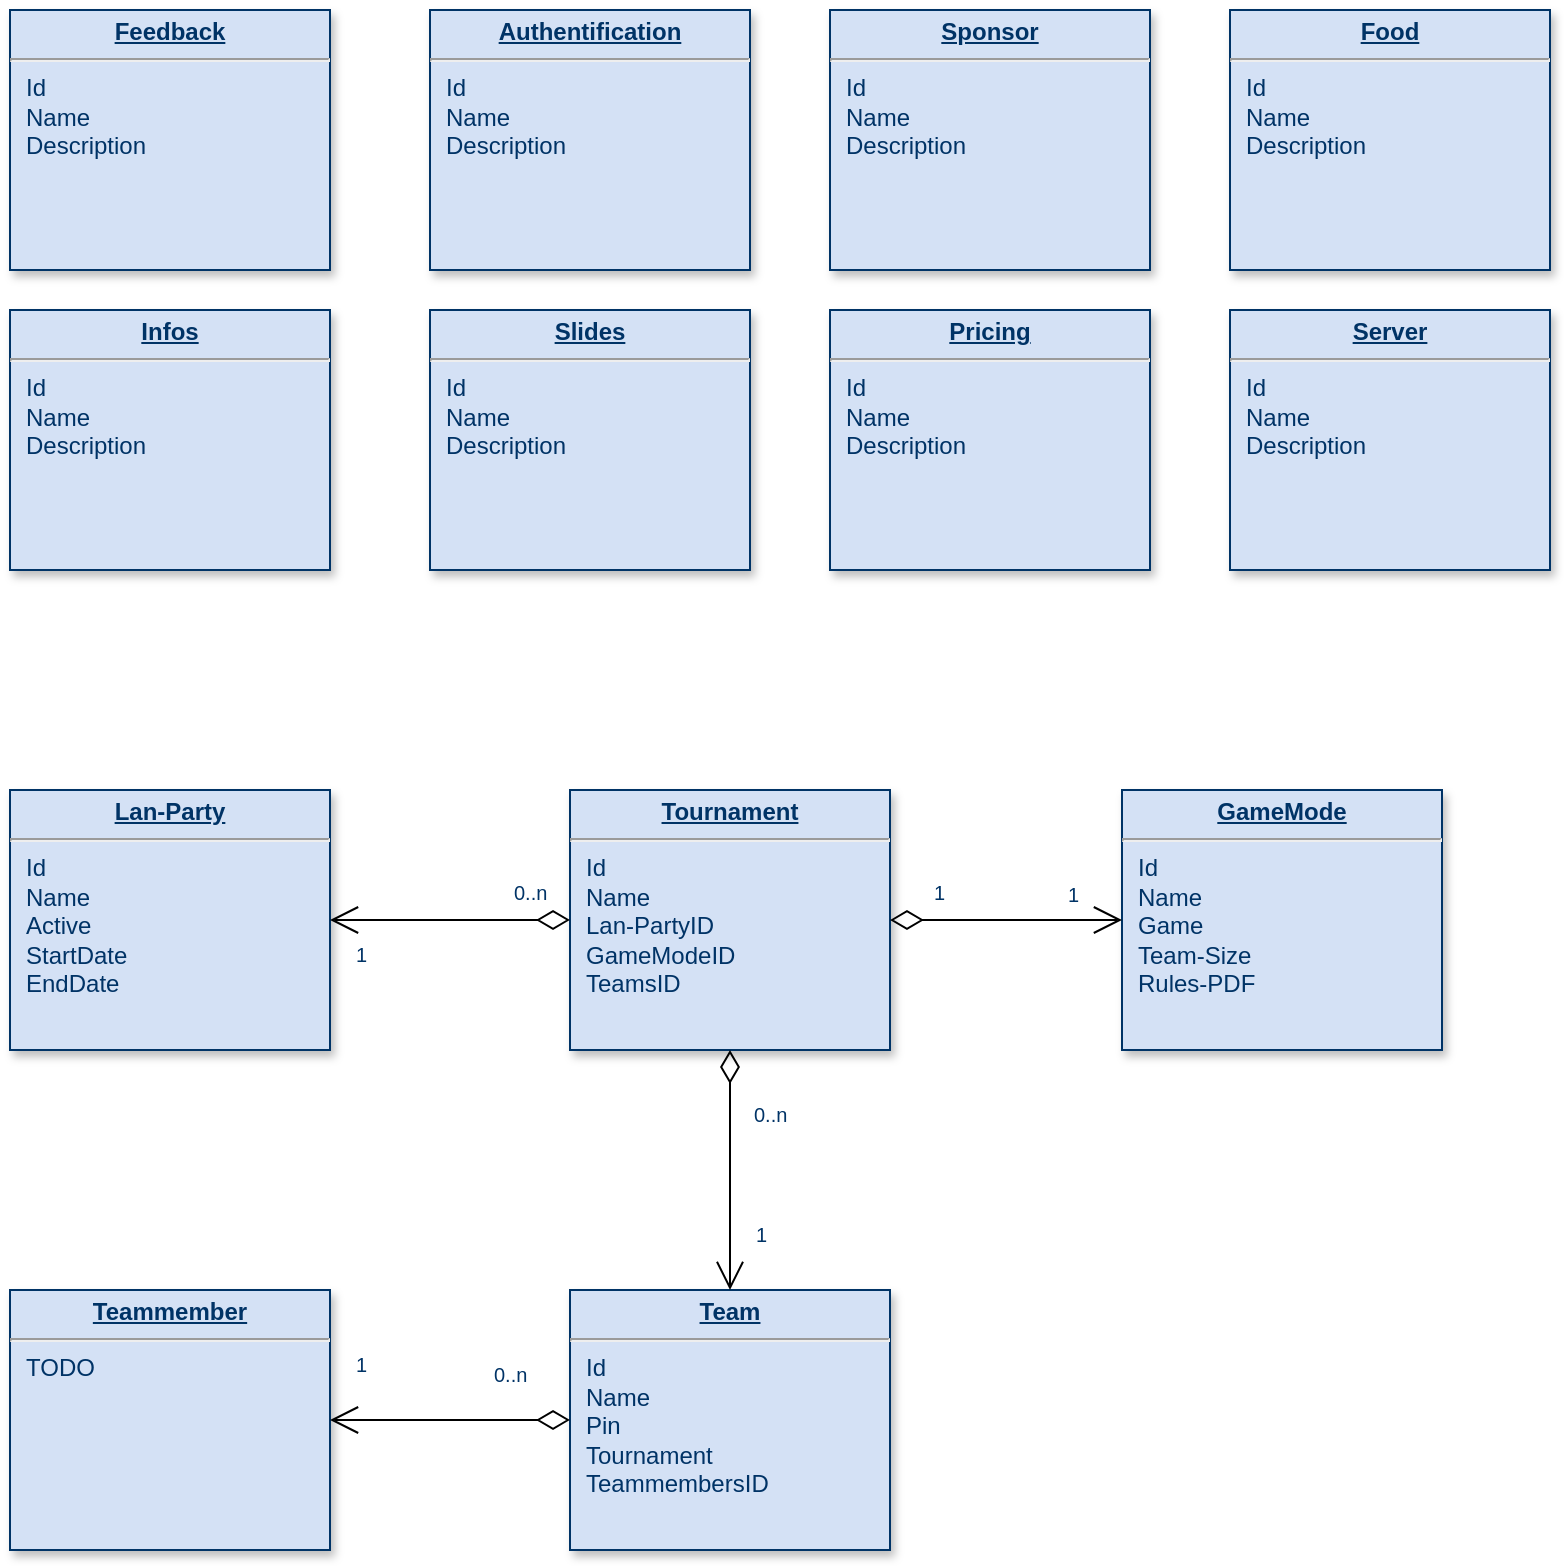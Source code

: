 <mxfile version="12.9.3" type="device"><diagram name="Page-1" id="efa7a0a1-bf9b-a30e-e6df-94a7791c09e9"><mxGraphModel dx="1185" dy="654" grid="1" gridSize="10" guides="1" tooltips="1" connect="1" arrows="1" fold="1" page="1" pageScale="1" pageWidth="826" pageHeight="1169" background="#ffffff" math="0" shadow="0"><root><mxCell id="0"/><mxCell id="1" parent="0"/><mxCell id="v9dchvGxDrkRprO_TwVT-114" value="&lt;p style=&quot;margin: 0px ; margin-top: 4px ; text-align: center ; text-decoration: underline&quot;&gt;&lt;strong&gt;Tournament&lt;/strong&gt;&lt;/p&gt;&lt;hr&gt;&lt;p style=&quot;margin: 0px ; margin-left: 8px&quot;&gt;Id&lt;/p&gt;&lt;p style=&quot;margin: 0px ; margin-left: 8px&quot;&gt;Name&lt;/p&gt;&lt;p style=&quot;margin: 0px ; margin-left: 8px&quot;&gt;&lt;span&gt;Lan-PartyID&lt;/span&gt;&lt;br&gt;&lt;/p&gt;&lt;p style=&quot;margin: 0px ; margin-left: 8px&quot;&gt;&lt;span&gt;GameModeID&lt;/span&gt;&lt;/p&gt;&lt;p style=&quot;margin: 0px ; margin-left: 8px&quot;&gt;&lt;span&gt;TeamsID&lt;/span&gt;&lt;/p&gt;" style="verticalAlign=top;align=left;overflow=fill;fontSize=12;fontFamily=Helvetica;html=1;strokeColor=#003366;shadow=1;fillColor=#D4E1F5;fontColor=#003366" vertex="1" parent="1"><mxGeometry x="390" y="1250" width="160" height="130" as="geometry"/></mxCell><mxCell id="v9dchvGxDrkRprO_TwVT-115" value="&lt;p style=&quot;margin: 0px ; margin-top: 4px ; text-align: center ; text-decoration: underline&quot;&gt;&lt;b&gt;Lan-Party&lt;/b&gt;&lt;/p&gt;&lt;hr&gt;&lt;p style=&quot;margin: 0px ; margin-left: 8px&quot;&gt;Id&lt;/p&gt;&lt;p style=&quot;margin: 0px ; margin-left: 8px&quot;&gt;Name&lt;/p&gt;&lt;p style=&quot;margin: 0px ; margin-left: 8px&quot;&gt;Active&lt;/p&gt;&lt;p style=&quot;margin: 0px ; margin-left: 8px&quot;&gt;&lt;span&gt;StartDate&lt;/span&gt;&lt;br&gt;&lt;/p&gt;&lt;p style=&quot;margin: 0px ; margin-left: 8px&quot;&gt;EndDate&lt;/p&gt;&lt;p style=&quot;margin: 0px ; margin-left: 8px&quot;&gt;&lt;br&gt;&lt;/p&gt;" style="verticalAlign=top;align=left;overflow=fill;fontSize=12;fontFamily=Helvetica;html=1;strokeColor=#003366;shadow=1;fillColor=#D4E1F5;fontColor=#003366" vertex="1" parent="1"><mxGeometry x="110" y="1250" width="160" height="130" as="geometry"/></mxCell><mxCell id="v9dchvGxDrkRprO_TwVT-116" value="" style="endArrow=open;endSize=12;startArrow=diamondThin;startSize=14;startFill=0;edgeStyle=orthogonalEdgeStyle;entryX=1;entryY=0.5;rounded=0;entryDx=0;entryDy=0;exitX=0;exitY=0.5;exitDx=0;exitDy=0;" edge="1" parent="1" source="v9dchvGxDrkRprO_TwVT-114" target="v9dchvGxDrkRprO_TwVT-115"><mxGeometry x="178.26" y="1149.2" as="geometry"><mxPoint x="278.9" y="1255.36" as="sourcePoint"/><mxPoint x="389.98" y="1061.16" as="targetPoint"/></mxGeometry></mxCell><mxCell id="v9dchvGxDrkRprO_TwVT-117" value="0..n" style="resizable=0;align=left;verticalAlign=top;labelBackgroundColor=#ffffff;fontSize=10;strokeColor=#003366;shadow=1;fillColor=#D4E1F5;fontColor=#003366" connectable="0" vertex="1" parent="v9dchvGxDrkRprO_TwVT-116"><mxGeometry x="-1" relative="1" as="geometry"><mxPoint x="-30" y="-26.16" as="offset"/></mxGeometry></mxCell><mxCell id="v9dchvGxDrkRprO_TwVT-118" value="1" style="resizable=0;align=right;verticalAlign=top;labelBackgroundColor=#ffffff;fontSize=10;strokeColor=#003366;shadow=1;fillColor=#D4E1F5;fontColor=#003366" connectable="0" vertex="1" parent="v9dchvGxDrkRprO_TwVT-116"><mxGeometry x="1" relative="1" as="geometry"><mxPoint x="20.0" y="5" as="offset"/></mxGeometry></mxCell><mxCell id="v9dchvGxDrkRprO_TwVT-119" value="&lt;p style=&quot;margin: 0px ; margin-top: 4px ; text-align: center ; text-decoration: underline&quot;&gt;&lt;strong&gt;GameMode&lt;/strong&gt;&lt;/p&gt;&lt;hr&gt;&lt;p style=&quot;margin: 0px ; margin-left: 8px&quot;&gt;Id&lt;/p&gt;&lt;p style=&quot;margin: 0px ; margin-left: 8px&quot;&gt;Name&lt;/p&gt;&lt;p style=&quot;margin: 0px ; margin-left: 8px&quot;&gt;Game&lt;/p&gt;&lt;p style=&quot;margin: 0px ; margin-left: 8px&quot;&gt;&lt;span&gt;Team-Size&lt;/span&gt;&lt;br&gt;&lt;/p&gt;&lt;p style=&quot;margin: 0px ; margin-left: 8px&quot;&gt;&lt;span&gt;Rules-PDF&lt;/span&gt;&lt;/p&gt;&lt;p style=&quot;margin: 0px ; margin-left: 8px&quot;&gt;&lt;br&gt;&lt;/p&gt;" style="verticalAlign=top;align=left;overflow=fill;fontSize=12;fontFamily=Helvetica;html=1;strokeColor=#003366;shadow=1;fillColor=#D4E1F5;fontColor=#003366" vertex="1" parent="1"><mxGeometry x="666" y="1250" width="160" height="130" as="geometry"/></mxCell><mxCell id="v9dchvGxDrkRprO_TwVT-120" value="" style="endArrow=open;endSize=12;startArrow=diamondThin;startSize=14;startFill=0;edgeStyle=orthogonalEdgeStyle;entryX=0;entryY=0.5;rounded=0;entryDx=0;entryDy=0;exitX=1;exitY=0.5;exitDx=0;exitDy=0;" edge="1" parent="1" source="v9dchvGxDrkRprO_TwVT-114" target="v9dchvGxDrkRprO_TwVT-119"><mxGeometry x="498.26" y="1159.2" as="geometry"><mxPoint x="710" y="1325" as="sourcePoint"/><mxPoint x="580" y="1325" as="targetPoint"/></mxGeometry></mxCell><mxCell id="v9dchvGxDrkRprO_TwVT-121" value="1" style="resizable=0;align=left;verticalAlign=top;labelBackgroundColor=#ffffff;fontSize=10;strokeColor=#003366;shadow=1;fillColor=#D4E1F5;fontColor=#003366" connectable="0" vertex="1" parent="v9dchvGxDrkRprO_TwVT-120"><mxGeometry x="-1" relative="1" as="geometry"><mxPoint x="20" y="-26.16" as="offset"/></mxGeometry></mxCell><mxCell id="v9dchvGxDrkRprO_TwVT-122" value="1" style="resizable=0;align=right;verticalAlign=top;labelBackgroundColor=#ffffff;fontSize=10;strokeColor=#003366;shadow=1;fillColor=#D4E1F5;fontColor=#003366" connectable="0" vertex="1" parent="v9dchvGxDrkRprO_TwVT-120"><mxGeometry x="1" relative="1" as="geometry"><mxPoint x="-20.0" y="-25" as="offset"/></mxGeometry></mxCell><mxCell id="v9dchvGxDrkRprO_TwVT-123" value="&lt;p style=&quot;margin: 0px ; margin-top: 4px ; text-align: center ; text-decoration: underline&quot;&gt;&lt;strong&gt;Team&lt;/strong&gt;&lt;/p&gt;&lt;hr&gt;&lt;p style=&quot;margin: 0px ; margin-left: 8px&quot;&gt;Id&lt;/p&gt;&lt;p style=&quot;margin: 0px ; margin-left: 8px&quot;&gt;Name&lt;/p&gt;&lt;p style=&quot;margin: 0px ; margin-left: 8px&quot;&gt;Pin&lt;/p&gt;&lt;p style=&quot;margin: 0px ; margin-left: 8px&quot;&gt;&lt;span&gt;Tournament&lt;/span&gt;&lt;/p&gt;&lt;p style=&quot;margin: 0px ; margin-left: 8px&quot;&gt;&lt;span&gt;TeammembersID&lt;/span&gt;&lt;/p&gt;" style="verticalAlign=top;align=left;overflow=fill;fontSize=12;fontFamily=Helvetica;html=1;strokeColor=#003366;shadow=1;fillColor=#D4E1F5;fontColor=#003366" vertex="1" parent="1"><mxGeometry x="390" y="1500" width="160" height="130" as="geometry"/></mxCell><mxCell id="v9dchvGxDrkRprO_TwVT-124" value="&lt;p style=&quot;margin: 0px ; margin-top: 4px ; text-align: center ; text-decoration: underline&quot;&gt;&lt;strong&gt;Teammember&lt;/strong&gt;&lt;/p&gt;&lt;hr&gt;&lt;p style=&quot;margin: 0px ; margin-left: 8px&quot;&gt;TODO&lt;/p&gt;" style="verticalAlign=top;align=left;overflow=fill;fontSize=12;fontFamily=Helvetica;html=1;strokeColor=#003366;shadow=1;fillColor=#D4E1F5;fontColor=#003366" vertex="1" parent="1"><mxGeometry x="110" y="1500" width="160" height="130" as="geometry"/></mxCell><mxCell id="v9dchvGxDrkRprO_TwVT-125" value="" style="endArrow=open;endSize=12;startArrow=diamondThin;startSize=14;startFill=0;edgeStyle=orthogonalEdgeStyle;entryX=0.5;entryY=0;rounded=0;entryDx=0;entryDy=0;exitX=0.5;exitY=1;exitDx=0;exitDy=0;" edge="1" parent="1" source="v9dchvGxDrkRprO_TwVT-114" target="v9dchvGxDrkRprO_TwVT-123"><mxGeometry x="238.26" y="1274.2" as="geometry"><mxPoint x="450" y="1440" as="sourcePoint"/><mxPoint x="330" y="1440" as="targetPoint"/></mxGeometry></mxCell><mxCell id="v9dchvGxDrkRprO_TwVT-126" value="0..n" style="resizable=0;align=left;verticalAlign=top;labelBackgroundColor=#ffffff;fontSize=10;strokeColor=#003366;shadow=1;fillColor=#D4E1F5;fontColor=#003366" connectable="0" vertex="1" parent="v9dchvGxDrkRprO_TwVT-125"><mxGeometry x="-1" relative="1" as="geometry"><mxPoint x="10" y="20.0" as="offset"/></mxGeometry></mxCell><mxCell id="v9dchvGxDrkRprO_TwVT-127" value="1" style="resizable=0;align=right;verticalAlign=top;labelBackgroundColor=#ffffff;fontSize=10;strokeColor=#003366;shadow=1;fillColor=#D4E1F5;fontColor=#003366" connectable="0" vertex="1" parent="v9dchvGxDrkRprO_TwVT-125"><mxGeometry x="1" relative="1" as="geometry"><mxPoint x="20.0" y="-40" as="offset"/></mxGeometry></mxCell><mxCell id="v9dchvGxDrkRprO_TwVT-128" value="" style="endArrow=open;endSize=12;startArrow=diamondThin;startSize=14;startFill=0;edgeStyle=orthogonalEdgeStyle;entryX=1;entryY=0.5;rounded=0;entryDx=0;entryDy=0;exitX=0;exitY=0.5;exitDx=0;exitDy=0;" edge="1" parent="1" source="v9dchvGxDrkRprO_TwVT-123" target="v9dchvGxDrkRprO_TwVT-124"><mxGeometry x="98.26" y="1394.2" as="geometry"><mxPoint x="330" y="1500" as="sourcePoint"/><mxPoint x="330" y="1620" as="targetPoint"/></mxGeometry></mxCell><mxCell id="v9dchvGxDrkRprO_TwVT-129" value="0..n" style="resizable=0;align=left;verticalAlign=top;labelBackgroundColor=#ffffff;fontSize=10;strokeColor=#003366;shadow=1;fillColor=#D4E1F5;fontColor=#003366" connectable="0" vertex="1" parent="v9dchvGxDrkRprO_TwVT-128"><mxGeometry x="-1" relative="1" as="geometry"><mxPoint x="-40" y="-35.0" as="offset"/></mxGeometry></mxCell><mxCell id="v9dchvGxDrkRprO_TwVT-130" value="1" style="resizable=0;align=right;verticalAlign=top;labelBackgroundColor=#ffffff;fontSize=10;strokeColor=#003366;shadow=1;fillColor=#D4E1F5;fontColor=#003366" connectable="0" vertex="1" parent="v9dchvGxDrkRprO_TwVT-128"><mxGeometry x="1" relative="1" as="geometry"><mxPoint x="20.0" y="-40" as="offset"/></mxGeometry></mxCell><mxCell id="v9dchvGxDrkRprO_TwVT-131" value="&lt;p style=&quot;margin: 0px ; margin-top: 4px ; text-align: center ; text-decoration: underline&quot;&gt;&lt;b&gt;Infos&lt;/b&gt;&lt;/p&gt;&lt;hr&gt;&lt;p style=&quot;margin: 0px ; margin-left: 8px&quot;&gt;Id&lt;/p&gt;&lt;p style=&quot;margin: 0px ; margin-left: 8px&quot;&gt;Name&lt;/p&gt;&lt;p style=&quot;margin: 0px ; margin-left: 8px&quot;&gt;Description&lt;/p&gt;" style="verticalAlign=top;align=left;overflow=fill;fontSize=12;fontFamily=Helvetica;html=1;strokeColor=#003366;shadow=1;fillColor=#D4E1F5;fontColor=#003366" vertex="1" parent="1"><mxGeometry x="110" y="1010" width="160" height="130" as="geometry"/></mxCell><mxCell id="v9dchvGxDrkRprO_TwVT-132" value="&lt;p style=&quot;margin: 0px ; margin-top: 4px ; text-align: center ; text-decoration: underline&quot;&gt;&lt;b&gt;Slides&lt;/b&gt;&lt;/p&gt;&lt;hr&gt;&lt;p style=&quot;margin: 0px ; margin-left: 8px&quot;&gt;Id&lt;/p&gt;&lt;p style=&quot;margin: 0px ; margin-left: 8px&quot;&gt;Name&lt;/p&gt;&lt;p style=&quot;margin: 0px ; margin-left: 8px&quot;&gt;Description&lt;/p&gt;" style="verticalAlign=top;align=left;overflow=fill;fontSize=12;fontFamily=Helvetica;html=1;strokeColor=#003366;shadow=1;fillColor=#D4E1F5;fontColor=#003366" vertex="1" parent="1"><mxGeometry x="320" y="1010" width="160" height="130" as="geometry"/></mxCell><mxCell id="v9dchvGxDrkRprO_TwVT-133" value="&lt;p style=&quot;margin: 0px ; margin-top: 4px ; text-align: center ; text-decoration: underline&quot;&gt;&lt;b&gt;Pricing&lt;/b&gt;&lt;/p&gt;&lt;hr&gt;&lt;p style=&quot;margin: 0px ; margin-left: 8px&quot;&gt;Id&lt;/p&gt;&lt;p style=&quot;margin: 0px ; margin-left: 8px&quot;&gt;Name&lt;/p&gt;&lt;p style=&quot;margin: 0px ; margin-left: 8px&quot;&gt;Description&lt;/p&gt;" style="verticalAlign=top;align=left;overflow=fill;fontSize=12;fontFamily=Helvetica;html=1;strokeColor=#003366;shadow=1;fillColor=#D4E1F5;fontColor=#003366" vertex="1" parent="1"><mxGeometry x="520" y="1010" width="160" height="130" as="geometry"/></mxCell><mxCell id="v9dchvGxDrkRprO_TwVT-134" value="&lt;p style=&quot;margin: 0px ; margin-top: 4px ; text-align: center ; text-decoration: underline&quot;&gt;&lt;b&gt;Server&lt;/b&gt;&lt;/p&gt;&lt;hr&gt;&lt;p style=&quot;margin: 0px ; margin-left: 8px&quot;&gt;Id&lt;/p&gt;&lt;p style=&quot;margin: 0px ; margin-left: 8px&quot;&gt;Name&lt;/p&gt;&lt;p style=&quot;margin: 0px ; margin-left: 8px&quot;&gt;Description&lt;/p&gt;" style="verticalAlign=top;align=left;overflow=fill;fontSize=12;fontFamily=Helvetica;html=1;strokeColor=#003366;shadow=1;fillColor=#D4E1F5;fontColor=#003366" vertex="1" parent="1"><mxGeometry x="720" y="1010" width="160" height="130" as="geometry"/></mxCell><mxCell id="v9dchvGxDrkRprO_TwVT-135" value="&lt;p style=&quot;margin: 0px ; margin-top: 4px ; text-align: center ; text-decoration: underline&quot;&gt;&lt;b&gt;Food&lt;/b&gt;&lt;/p&gt;&lt;hr&gt;&lt;p style=&quot;margin: 0px ; margin-left: 8px&quot;&gt;Id&lt;/p&gt;&lt;p style=&quot;margin: 0px ; margin-left: 8px&quot;&gt;Name&lt;/p&gt;&lt;p style=&quot;margin: 0px ; margin-left: 8px&quot;&gt;Description&lt;/p&gt;" style="verticalAlign=top;align=left;overflow=fill;fontSize=12;fontFamily=Helvetica;html=1;strokeColor=#003366;shadow=1;fillColor=#D4E1F5;fontColor=#003366" vertex="1" parent="1"><mxGeometry x="720" y="860" width="160" height="130" as="geometry"/></mxCell><mxCell id="v9dchvGxDrkRprO_TwVT-136" value="&lt;p style=&quot;margin: 0px ; margin-top: 4px ; text-align: center ; text-decoration: underline&quot;&gt;&lt;b&gt;Sponsor&lt;/b&gt;&lt;/p&gt;&lt;hr&gt;&lt;p style=&quot;margin: 0px ; margin-left: 8px&quot;&gt;Id&lt;/p&gt;&lt;p style=&quot;margin: 0px ; margin-left: 8px&quot;&gt;Name&lt;/p&gt;&lt;p style=&quot;margin: 0px ; margin-left: 8px&quot;&gt;Description&lt;/p&gt;" style="verticalAlign=top;align=left;overflow=fill;fontSize=12;fontFamily=Helvetica;html=1;strokeColor=#003366;shadow=1;fillColor=#D4E1F5;fontColor=#003366" vertex="1" parent="1"><mxGeometry x="520" y="860" width="160" height="130" as="geometry"/></mxCell><mxCell id="v9dchvGxDrkRprO_TwVT-137" value="&lt;p style=&quot;margin: 0px ; margin-top: 4px ; text-align: center ; text-decoration: underline&quot;&gt;&lt;b&gt;Authentification&lt;/b&gt;&lt;/p&gt;&lt;hr&gt;&lt;p style=&quot;margin: 0px ; margin-left: 8px&quot;&gt;Id&lt;/p&gt;&lt;p style=&quot;margin: 0px ; margin-left: 8px&quot;&gt;Name&lt;/p&gt;&lt;p style=&quot;margin: 0px ; margin-left: 8px&quot;&gt;Description&lt;/p&gt;" style="verticalAlign=top;align=left;overflow=fill;fontSize=12;fontFamily=Helvetica;html=1;strokeColor=#003366;shadow=1;fillColor=#D4E1F5;fontColor=#003366" vertex="1" parent="1"><mxGeometry x="320" y="860" width="160" height="130" as="geometry"/></mxCell><mxCell id="v9dchvGxDrkRprO_TwVT-138" value="&lt;p style=&quot;margin: 0px ; margin-top: 4px ; text-align: center ; text-decoration: underline&quot;&gt;&lt;b&gt;Feedback&lt;/b&gt;&lt;/p&gt;&lt;hr&gt;&lt;p style=&quot;margin: 0px ; margin-left: 8px&quot;&gt;Id&lt;/p&gt;&lt;p style=&quot;margin: 0px ; margin-left: 8px&quot;&gt;Name&lt;/p&gt;&lt;p style=&quot;margin: 0px ; margin-left: 8px&quot;&gt;Description&lt;/p&gt;" style="verticalAlign=top;align=left;overflow=fill;fontSize=12;fontFamily=Helvetica;html=1;strokeColor=#003366;shadow=1;fillColor=#D4E1F5;fontColor=#003366" vertex="1" parent="1"><mxGeometry x="110" y="860" width="160" height="130" as="geometry"/></mxCell></root></mxGraphModel></diagram></mxfile>